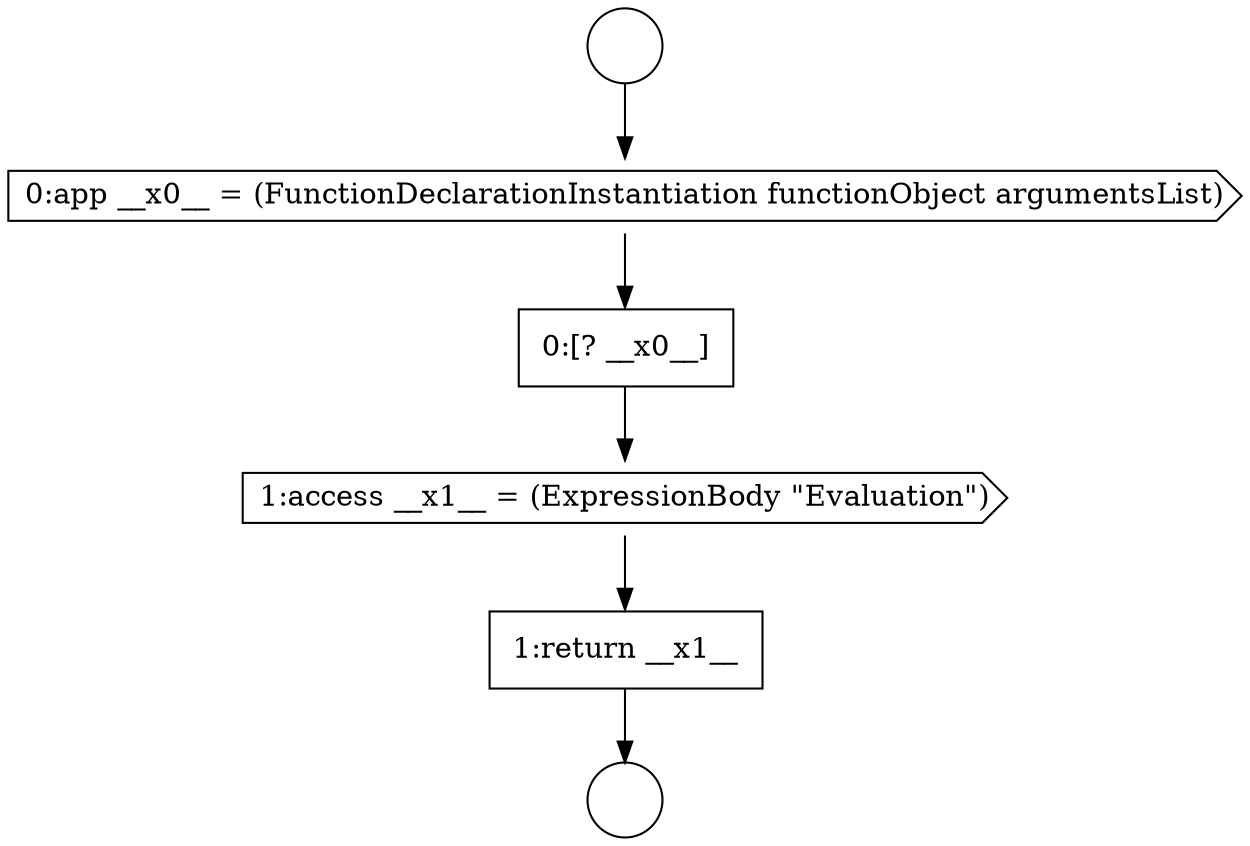 digraph {
  node9113 [shape=cds, label=<<font color="black">1:access __x1__ = (ExpressionBody &quot;Evaluation&quot;)</font>> color="black" fillcolor="white" style=filled]
  node9112 [shape=none, margin=0, label=<<font color="black">
    <table border="0" cellborder="1" cellspacing="0" cellpadding="10">
      <tr><td align="left">0:[? __x0__]</td></tr>
    </table>
  </font>> color="black" fillcolor="white" style=filled]
  node9114 [shape=none, margin=0, label=<<font color="black">
    <table border="0" cellborder="1" cellspacing="0" cellpadding="10">
      <tr><td align="left">1:return __x1__</td></tr>
    </table>
  </font>> color="black" fillcolor="white" style=filled]
  node9111 [shape=cds, label=<<font color="black">0:app __x0__ = (FunctionDeclarationInstantiation functionObject argumentsList)</font>> color="black" fillcolor="white" style=filled]
  node9109 [shape=circle label=" " color="black" fillcolor="white" style=filled]
  node9110 [shape=circle label=" " color="black" fillcolor="white" style=filled]
  node9112 -> node9113 [ color="black"]
  node9111 -> node9112 [ color="black"]
  node9109 -> node9111 [ color="black"]
  node9114 -> node9110 [ color="black"]
  node9113 -> node9114 [ color="black"]
}
